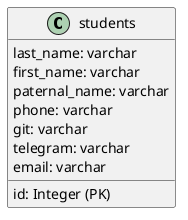 @startuml
'https://plantuml.com/class-diagram

class students {
id: Integer (PK)
last_name: varchar
first_name: varchar
paternal_name: varchar
phone: varchar
git: varchar
telegram: varchar
email: varchar
}


@enduml
